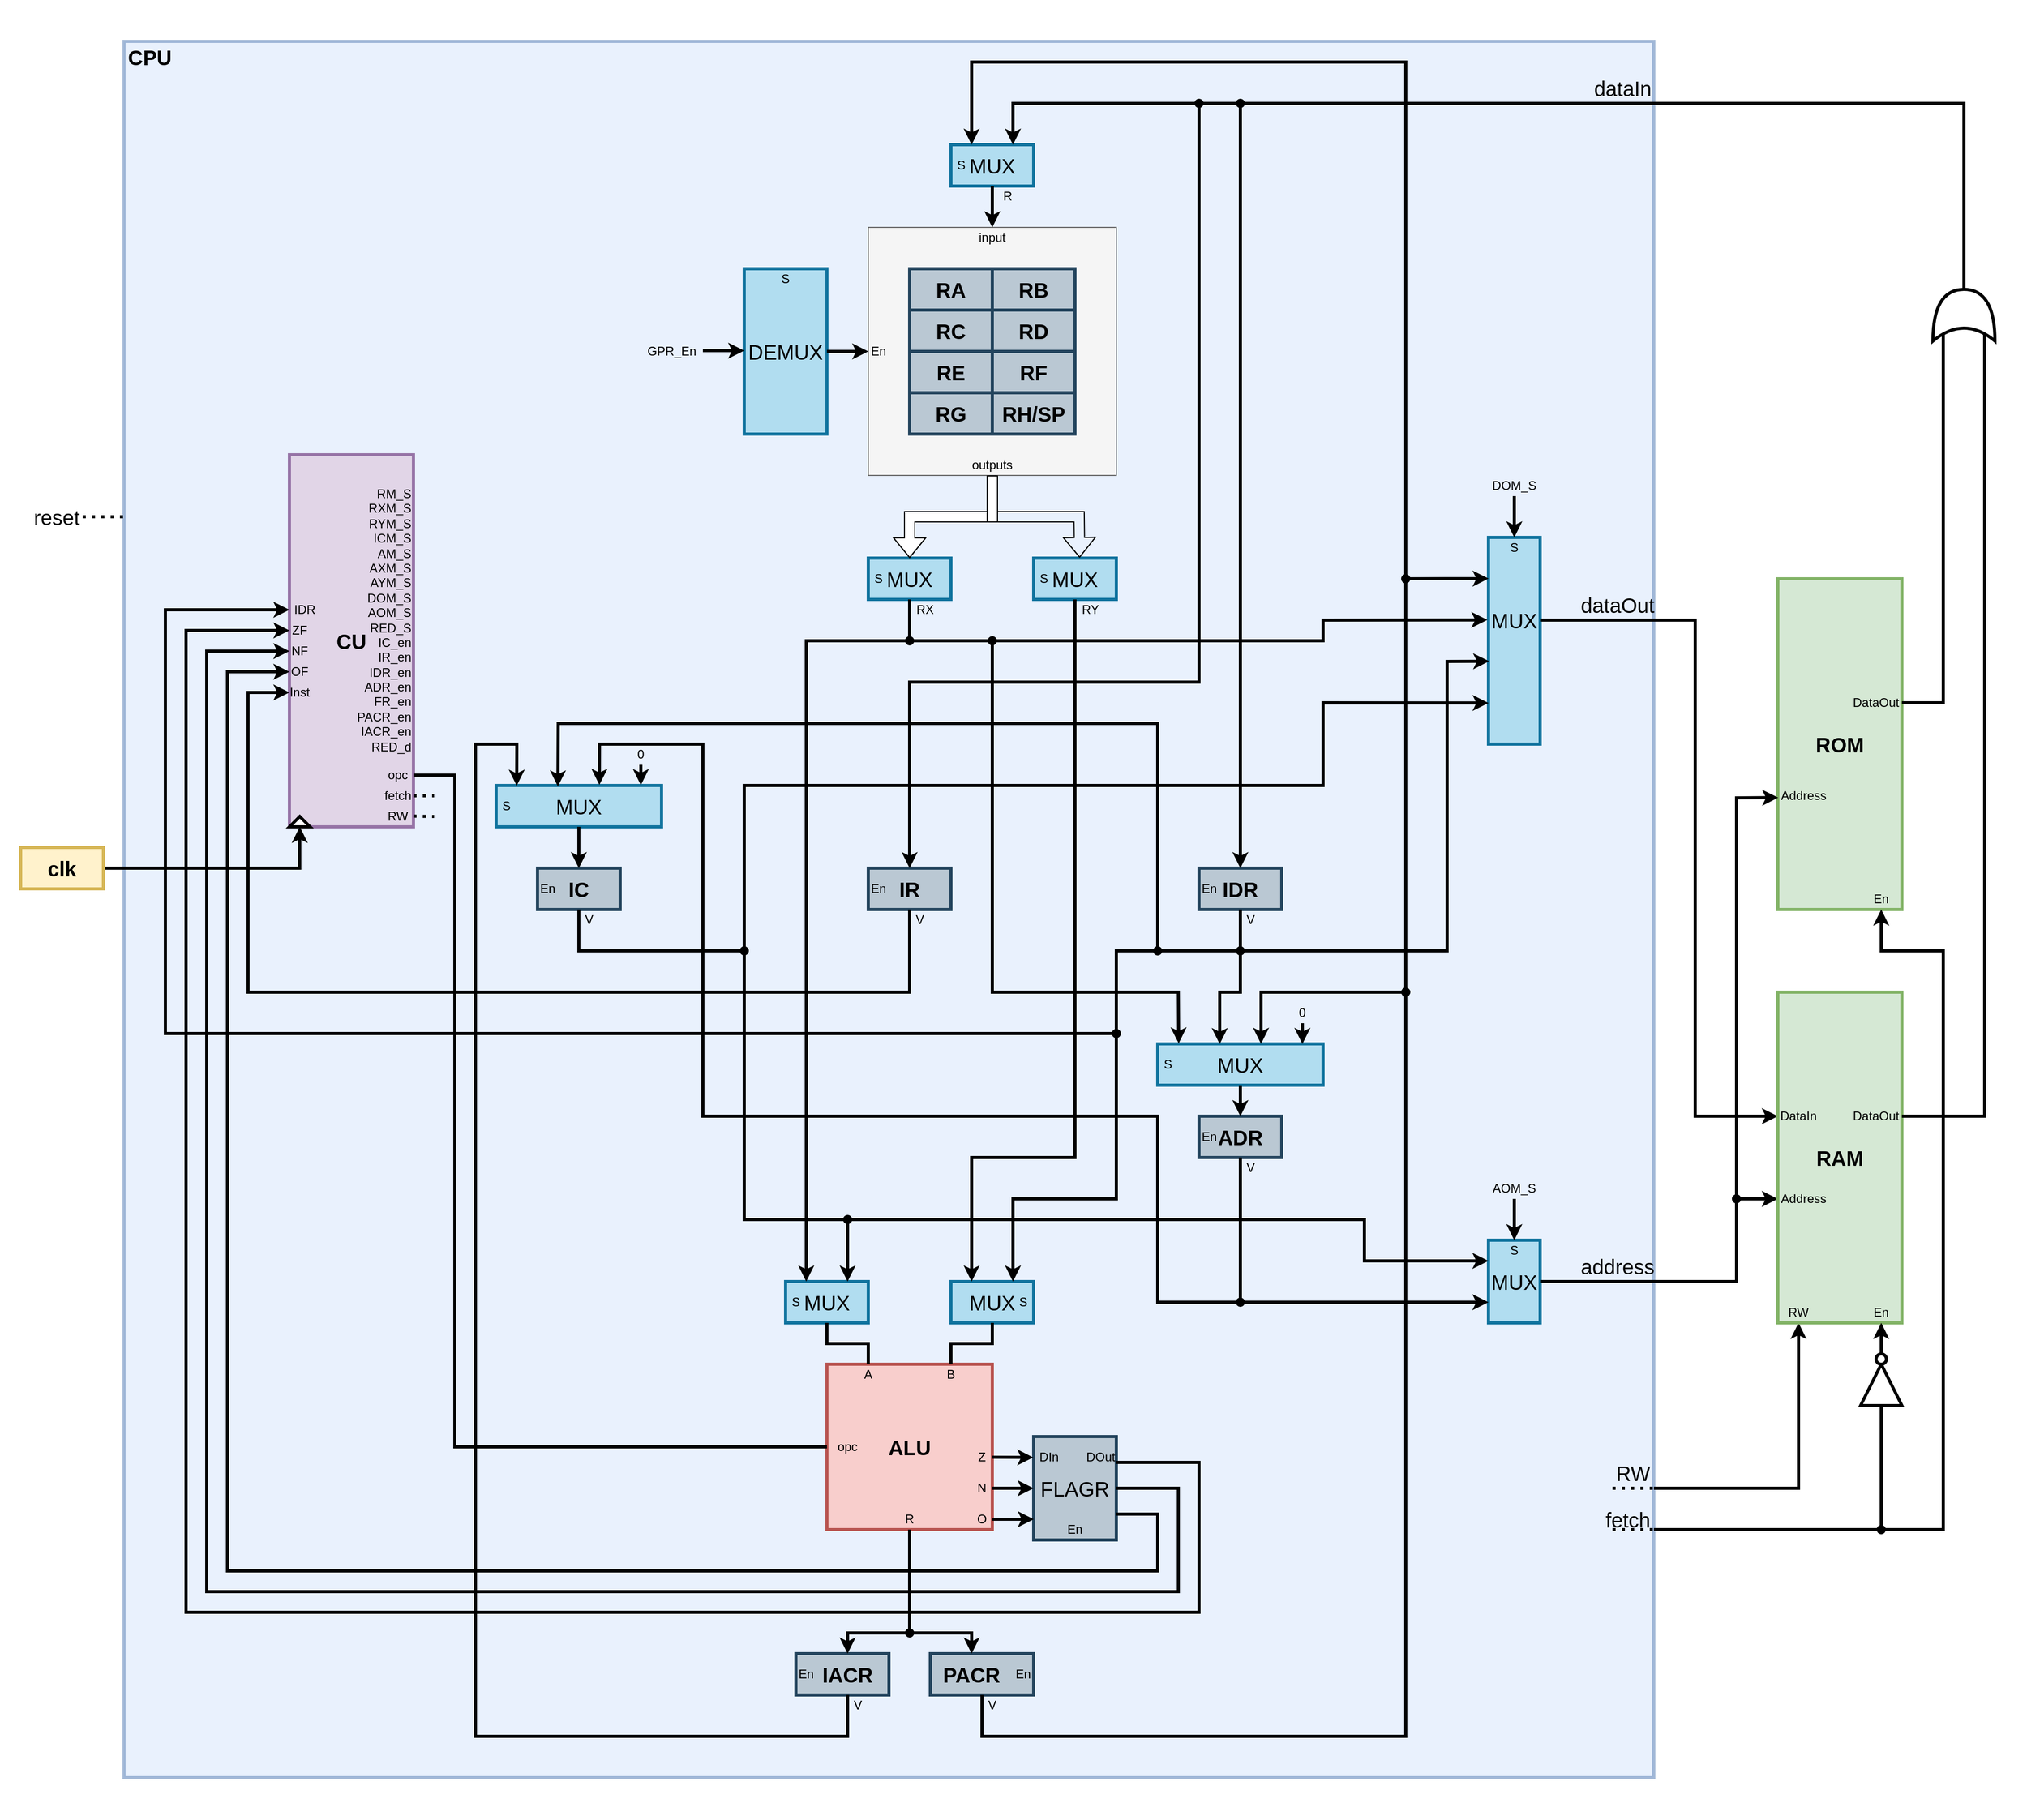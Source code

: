 <mxfile version="15.6.3" type="device"><diagram id="ryRz4POk_qp3t2i8IfM6" name="Page-1"><mxGraphModel dx="3555" dy="-352" grid="1" gridSize="10" guides="1" tooltips="1" connect="1" arrows="1" fold="1" page="1" pageScale="2" pageWidth="850" pageHeight="1100" math="0" shadow="0"><root><mxCell id="0"/><mxCell id="1" parent="0"/><mxCell id="fBEWL9ri3IQQsQJzQIdk-189" value="" style="rounded=0;whiteSpace=wrap;html=1;fillColor=#dae8fc;strokeColor=#6c8ebf;opacity=60;strokeWidth=3;" parent="1" vertex="1"><mxGeometry x="120" y="2520" width="1480" height="1680" as="geometry"/></mxCell><mxCell id="ibGtZSRie_FV_CzLqUcY-40" value="" style="rounded=0;whiteSpace=wrap;html=1;fillColor=#bac8d3;strokeColor=#23445d;strokeWidth=3;" parent="1" vertex="1"><mxGeometry x="520" y="3320" width="80" height="40" as="geometry"/></mxCell><mxCell id="ibGtZSRie_FV_CzLqUcY-41" value="&lt;b&gt;&lt;font style=&quot;font-size: 20px&quot;&gt;IC&lt;/font&gt;&lt;/b&gt;" style="text;html=1;strokeColor=none;fillColor=none;align=center;verticalAlign=middle;whiteSpace=wrap;rounded=0;strokeWidth=3;" parent="1" vertex="1"><mxGeometry x="540" y="3330" width="40" height="20" as="geometry"/></mxCell><mxCell id="ibGtZSRie_FV_CzLqUcY-44" value="" style="rounded=0;whiteSpace=wrap;html=1;fillColor=#bac8d3;strokeColor=#23445d;strokeWidth=3;" parent="1" vertex="1"><mxGeometry x="840" y="3320" width="80" height="40" as="geometry"/></mxCell><mxCell id="ibGtZSRie_FV_CzLqUcY-45" value="&lt;b&gt;&lt;font style=&quot;font-size: 20px&quot;&gt;IR&lt;/font&gt;&lt;/b&gt;" style="text;html=1;strokeColor=none;fillColor=none;align=center;verticalAlign=middle;whiteSpace=wrap;rounded=0;strokeWidth=3;" parent="1" vertex="1"><mxGeometry x="860" y="3330" width="40" height="20" as="geometry"/></mxCell><mxCell id="ibGtZSRie_FV_CzLqUcY-48" value="" style="rounded=0;whiteSpace=wrap;html=1;fillColor=#bac8d3;strokeColor=#23445d;strokeWidth=3;" parent="1" vertex="1"><mxGeometry x="1160" y="3320" width="80" height="40" as="geometry"/></mxCell><mxCell id="ibGtZSRie_FV_CzLqUcY-49" value="&lt;b&gt;&lt;font style=&quot;font-size: 20px&quot;&gt;IDR&lt;/font&gt;&lt;/b&gt;" style="text;html=1;strokeColor=none;fillColor=none;align=center;verticalAlign=middle;whiteSpace=wrap;rounded=0;strokeWidth=3;" parent="1" vertex="1"><mxGeometry x="1180" y="3330" width="40" height="20" as="geometry"/></mxCell><mxCell id="ibGtZSRie_FV_CzLqUcY-60" value="V" style="text;html=1;strokeColor=none;fillColor=none;align=center;verticalAlign=middle;whiteSpace=wrap;rounded=0;strokeWidth=3;" parent="1" vertex="1"><mxGeometry x="1190" y="3360" width="40" height="20" as="geometry"/></mxCell><mxCell id="ibGtZSRie_FV_CzLqUcY-61" value="V" style="text;html=1;strokeColor=none;fillColor=none;align=center;verticalAlign=middle;whiteSpace=wrap;rounded=0;strokeWidth=3;" parent="1" vertex="1"><mxGeometry x="870" y="3360" width="40" height="20" as="geometry"/></mxCell><mxCell id="ibGtZSRie_FV_CzLqUcY-62" value="V" style="text;html=1;strokeColor=none;fillColor=none;align=center;verticalAlign=middle;whiteSpace=wrap;rounded=0;strokeWidth=3;" parent="1" vertex="1"><mxGeometry x="550" y="3360" width="40" height="20" as="geometry"/></mxCell><mxCell id="ibGtZSRie_FV_CzLqUcY-63" value="" style="rounded=0;whiteSpace=wrap;html=1;fillColor=#bac8d3;strokeColor=#23445d;strokeWidth=3;" parent="1" vertex="1"><mxGeometry x="1160" y="3560" width="80" height="40" as="geometry"/></mxCell><mxCell id="ibGtZSRie_FV_CzLqUcY-64" value="&lt;b&gt;&lt;font style=&quot;font-size: 20px&quot;&gt;ADR&lt;/font&gt;&lt;/b&gt;" style="text;html=1;strokeColor=none;fillColor=none;align=center;verticalAlign=middle;whiteSpace=wrap;rounded=0;strokeWidth=3;" parent="1" vertex="1"><mxGeometry x="1180" y="3570" width="40" height="20" as="geometry"/></mxCell><mxCell id="ibGtZSRie_FV_CzLqUcY-69" value="V" style="text;html=1;strokeColor=none;fillColor=none;align=center;verticalAlign=middle;whiteSpace=wrap;rounded=0;strokeWidth=3;" parent="1" vertex="1"><mxGeometry x="1190" y="3600" width="40" height="20" as="geometry"/></mxCell><mxCell id="ibGtZSRie_FV_CzLqUcY-70" value="" style="rounded=0;whiteSpace=wrap;html=1;fillColor=#f8cecc;strokeColor=#b85450;strokeWidth=3;" parent="1" vertex="1"><mxGeometry x="800" y="3800" width="160" height="160" as="geometry"/></mxCell><mxCell id="ibGtZSRie_FV_CzLqUcY-71" value="&lt;b&gt;&lt;font style=&quot;font-size: 20px&quot;&gt;ALU&lt;/font&gt;&lt;/b&gt;" style="text;html=1;strokeColor=none;fillColor=none;align=center;verticalAlign=middle;whiteSpace=wrap;rounded=0;strokeWidth=3;" parent="1" vertex="1"><mxGeometry x="860" y="3870" width="40" height="20" as="geometry"/></mxCell><mxCell id="ibGtZSRie_FV_CzLqUcY-72" value="A" style="text;html=1;strokeColor=none;fillColor=none;align=center;verticalAlign=middle;whiteSpace=wrap;rounded=0;strokeWidth=3;" parent="1" vertex="1"><mxGeometry x="820" y="3800" width="40" height="20" as="geometry"/></mxCell><mxCell id="ibGtZSRie_FV_CzLqUcY-73" value="B" style="text;html=1;strokeColor=none;fillColor=none;align=center;verticalAlign=middle;whiteSpace=wrap;rounded=0;strokeWidth=3;" parent="1" vertex="1"><mxGeometry x="900" y="3800" width="40" height="20" as="geometry"/></mxCell><mxCell id="ibGtZSRie_FV_CzLqUcY-74" value="opc" style="text;html=1;strokeColor=none;fillColor=none;align=center;verticalAlign=middle;whiteSpace=wrap;rounded=0;strokeWidth=3;" parent="1" vertex="1"><mxGeometry x="800" y="3870" width="40" height="20" as="geometry"/></mxCell><mxCell id="ibGtZSRie_FV_CzLqUcY-75" value="R" style="text;html=1;strokeColor=none;fillColor=none;align=center;verticalAlign=middle;whiteSpace=wrap;rounded=0;strokeWidth=3;" parent="1" vertex="1"><mxGeometry x="860" y="3940" width="40" height="20" as="geometry"/></mxCell><mxCell id="ibGtZSRie_FV_CzLqUcY-76" value="Z" style="text;html=1;strokeColor=none;fillColor=none;align=center;verticalAlign=middle;whiteSpace=wrap;rounded=0;strokeWidth=3;" parent="1" vertex="1"><mxGeometry x="940" y="3880" width="20" height="20" as="geometry"/></mxCell><mxCell id="ibGtZSRie_FV_CzLqUcY-77" value="N" style="text;html=1;strokeColor=none;fillColor=none;align=center;verticalAlign=middle;whiteSpace=wrap;rounded=0;strokeWidth=3;" parent="1" vertex="1"><mxGeometry x="940" y="3910" width="20" height="20" as="geometry"/></mxCell><mxCell id="ibGtZSRie_FV_CzLqUcY-78" value="O" style="text;html=1;strokeColor=none;fillColor=none;align=center;verticalAlign=middle;whiteSpace=wrap;rounded=0;strokeWidth=3;" parent="1" vertex="1"><mxGeometry x="940" y="3940" width="20" height="20" as="geometry"/></mxCell><mxCell id="ibGtZSRie_FV_CzLqUcY-79" value="" style="rounded=0;whiteSpace=wrap;html=1;fillColor=#bac8d3;strokeColor=#23445d;strokeWidth=3;" parent="1" vertex="1"><mxGeometry x="1000" y="3870" width="80" height="100" as="geometry"/></mxCell><mxCell id="ibGtZSRie_FV_CzLqUcY-80" value="" style="endArrow=classic;html=1;entryX=0.002;entryY=0.8;entryDx=0;entryDy=0;entryPerimeter=0;strokeWidth=3;endFill=1;" parent="1" source="ibGtZSRie_FV_CzLqUcY-78" target="ibGtZSRie_FV_CzLqUcY-79" edge="1"><mxGeometry width="50" height="50" relative="1" as="geometry"><mxPoint x="970" y="3930" as="sourcePoint"/><mxPoint x="1020" y="3880" as="targetPoint"/></mxGeometry></mxCell><mxCell id="ibGtZSRie_FV_CzLqUcY-81" value="" style="endArrow=classic;html=1;exitX=1;exitY=0.5;exitDx=0;exitDy=0;entryX=0;entryY=0.5;entryDx=0;entryDy=0;strokeWidth=3;endFill=1;" parent="1" source="ibGtZSRie_FV_CzLqUcY-77" target="ibGtZSRie_FV_CzLqUcY-79" edge="1"><mxGeometry width="50" height="50" relative="1" as="geometry"><mxPoint x="1030" y="3930" as="sourcePoint"/><mxPoint x="1080" y="3880" as="targetPoint"/></mxGeometry></mxCell><mxCell id="ibGtZSRie_FV_CzLqUcY-82" value="" style="endArrow=classic;html=1;exitX=1;exitY=0.5;exitDx=0;exitDy=0;entryX=-0.004;entryY=0.202;entryDx=0;entryDy=0;entryPerimeter=0;strokeWidth=3;endFill=1;" parent="1" source="ibGtZSRie_FV_CzLqUcY-76" target="ibGtZSRie_FV_CzLqUcY-79" edge="1"><mxGeometry width="50" height="50" relative="1" as="geometry"><mxPoint x="1030" y="3930" as="sourcePoint"/><mxPoint x="1080" y="3880" as="targetPoint"/></mxGeometry></mxCell><mxCell id="ibGtZSRie_FV_CzLqUcY-83" value="FLAGR" style="text;html=1;strokeColor=none;fillColor=none;align=center;verticalAlign=middle;whiteSpace=wrap;rounded=0;strokeWidth=3;fontSize=20;" parent="1" vertex="1"><mxGeometry x="1020" y="3910" width="40" height="20" as="geometry"/></mxCell><mxCell id="ibGtZSRie_FV_CzLqUcY-87" value="DIn" style="text;html=1;strokeColor=none;fillColor=none;align=center;verticalAlign=middle;whiteSpace=wrap;rounded=0;strokeWidth=3;" parent="1" vertex="1"><mxGeometry x="1000" y="3880" width="30" height="20" as="geometry"/></mxCell><mxCell id="ibGtZSRie_FV_CzLqUcY-88" value="DOut" style="text;html=1;strokeColor=none;fillColor=none;align=center;verticalAlign=middle;whiteSpace=wrap;rounded=0;strokeWidth=3;" parent="1" vertex="1"><mxGeometry x="1050" y="3880" width="30" height="20" as="geometry"/></mxCell><mxCell id="ibGtZSRie_FV_CzLqUcY-89" value="" style="rounded=0;whiteSpace=wrap;html=1;fillColor=#b1ddf0;strokeColor=#10739e;strokeWidth=3;" parent="1" vertex="1"><mxGeometry x="760" y="3720" width="80" height="40" as="geometry"/></mxCell><mxCell id="ibGtZSRie_FV_CzLqUcY-90" value="&lt;font style=&quot;font-size: 20px&quot;&gt;MUX&lt;/font&gt;" style="text;html=1;strokeColor=none;fillColor=none;align=center;verticalAlign=middle;whiteSpace=wrap;rounded=0;strokeWidth=3;" parent="1" vertex="1"><mxGeometry x="780" y="3730" width="40" height="20" as="geometry"/></mxCell><mxCell id="ibGtZSRie_FV_CzLqUcY-91" value="S" style="text;html=1;strokeColor=none;fillColor=none;align=center;verticalAlign=middle;whiteSpace=wrap;rounded=0;strokeWidth=3;" parent="1" vertex="1"><mxGeometry x="750" y="3730" width="40" height="20" as="geometry"/></mxCell><mxCell id="ibGtZSRie_FV_CzLqUcY-104" value="" style="rounded=0;whiteSpace=wrap;html=1;fillColor=#b1ddf0;strokeColor=#10739e;strokeWidth=3;" parent="1" vertex="1"><mxGeometry x="1440" y="3000" width="50" height="200" as="geometry"/></mxCell><mxCell id="ibGtZSRie_FV_CzLqUcY-105" value="" style="rounded=0;whiteSpace=wrap;html=1;fillColor=#b1ddf0;strokeColor=#10739e;strokeWidth=3;" parent="1" vertex="1"><mxGeometry x="1440" y="3680" width="50" height="80" as="geometry"/></mxCell><mxCell id="ibGtZSRie_FV_CzLqUcY-106" value="&lt;font style=&quot;font-size: 20px&quot;&gt;MUX&lt;/font&gt;" style="text;html=1;strokeColor=none;fillColor=none;align=center;verticalAlign=middle;whiteSpace=wrap;rounded=0;strokeWidth=3;" parent="1" vertex="1"><mxGeometry x="1445" y="3070" width="40" height="20" as="geometry"/></mxCell><mxCell id="ibGtZSRie_FV_CzLqUcY-107" value="&lt;font style=&quot;font-size: 20px&quot;&gt;MUX&lt;/font&gt;" style="text;html=1;strokeColor=none;fillColor=none;align=center;verticalAlign=middle;whiteSpace=wrap;rounded=0;strokeWidth=3;" parent="1" vertex="1"><mxGeometry x="1445" y="3710" width="40" height="20" as="geometry"/></mxCell><mxCell id="ibGtZSRie_FV_CzLqUcY-108" value="S" style="text;html=1;strokeColor=none;fillColor=none;align=center;verticalAlign=middle;whiteSpace=wrap;rounded=0;strokeWidth=3;" parent="1" vertex="1"><mxGeometry x="1445" y="3000" width="40" height="20" as="geometry"/></mxCell><mxCell id="ibGtZSRie_FV_CzLqUcY-109" value="S" style="text;html=1;strokeColor=none;fillColor=none;align=center;verticalAlign=middle;whiteSpace=wrap;rounded=0;strokeWidth=3;" parent="1" vertex="1"><mxGeometry x="1445" y="3680" width="40" height="20" as="geometry"/></mxCell><mxCell id="ibGtZSRie_FV_CzLqUcY-118" value="" style="rounded=0;whiteSpace=wrap;html=1;fillColor=#b1ddf0;strokeColor=#10739e;strokeWidth=3;" parent="1" vertex="1"><mxGeometry x="1120" y="3490" width="160" height="40" as="geometry"/></mxCell><mxCell id="ibGtZSRie_FV_CzLqUcY-119" value="&lt;font style=&quot;font-size: 20px&quot;&gt;MUX&lt;/font&gt;" style="text;html=1;strokeColor=none;fillColor=none;align=center;verticalAlign=middle;whiteSpace=wrap;rounded=0;strokeWidth=3;" parent="1" vertex="1"><mxGeometry x="1180" y="3500" width="40" height="20" as="geometry"/></mxCell><mxCell id="ibGtZSRie_FV_CzLqUcY-120" value="S" style="text;html=1;strokeColor=none;fillColor=none;align=center;verticalAlign=middle;whiteSpace=wrap;rounded=0;strokeWidth=3;" parent="1" vertex="1"><mxGeometry x="1110" y="3500" width="40" height="20" as="geometry"/></mxCell><mxCell id="ibGtZSRie_FV_CzLqUcY-121" value="" style="endArrow=classic;html=1;strokeColor=#000000;exitX=0.5;exitY=1;exitDx=0;exitDy=0;strokeWidth=3;endFill=1;" parent="1" source="ibGtZSRie_FV_CzLqUcY-118" edge="1"><mxGeometry width="50" height="50" relative="1" as="geometry"><mxPoint x="1790" y="3920" as="sourcePoint"/><mxPoint x="1200" y="3560" as="targetPoint"/></mxGeometry></mxCell><mxCell id="ibGtZSRie_FV_CzLqUcY-123" value="" style="rounded=0;whiteSpace=wrap;html=1;fillColor=#b1ddf0;strokeColor=#10739e;strokeWidth=3;" parent="1" vertex="1"><mxGeometry x="480" y="3240" width="160" height="40" as="geometry"/></mxCell><mxCell id="ibGtZSRie_FV_CzLqUcY-124" value="&lt;font style=&quot;font-size: 20px&quot;&gt;MUX&lt;/font&gt;" style="text;html=1;strokeColor=none;fillColor=none;align=center;verticalAlign=middle;whiteSpace=wrap;rounded=0;strokeWidth=3;" parent="1" vertex="1"><mxGeometry x="540" y="3250" width="40" height="20" as="geometry"/></mxCell><mxCell id="ibGtZSRie_FV_CzLqUcY-125" value="S" style="text;html=1;strokeColor=none;fillColor=none;align=center;verticalAlign=middle;whiteSpace=wrap;rounded=0;strokeWidth=3;" parent="1" vertex="1"><mxGeometry x="470" y="3250" width="40" height="20" as="geometry"/></mxCell><mxCell id="ibGtZSRie_FV_CzLqUcY-126" value="" style="endArrow=classic;html=1;strokeColor=#000000;exitX=0.5;exitY=1;exitDx=0;exitDy=0;entryX=0.25;entryY=1;entryDx=0;entryDy=0;strokeWidth=3;endFill=1;" parent="1" source="ibGtZSRie_FV_CzLqUcY-123" edge="1"><mxGeometry width="50" height="50" relative="1" as="geometry"><mxPoint x="1150" y="3640" as="sourcePoint"/><mxPoint x="560" y="3320.0" as="targetPoint"/></mxGeometry></mxCell><mxCell id="ibGtZSRie_FV_CzLqUcY-127" value="" style="rounded=0;whiteSpace=wrap;html=1;fillColor=#b1ddf0;strokeColor=#10739e;strokeWidth=3;" parent="1" vertex="1"><mxGeometry x="920" y="3720" width="80" height="40" as="geometry"/></mxCell><mxCell id="ibGtZSRie_FV_CzLqUcY-128" value="&lt;font style=&quot;font-size: 20px&quot;&gt;MUX&lt;/font&gt;" style="text;html=1;strokeColor=none;fillColor=none;align=center;verticalAlign=middle;whiteSpace=wrap;rounded=0;strokeWidth=3;" parent="1" vertex="1"><mxGeometry x="940" y="3730" width="40" height="20" as="geometry"/></mxCell><mxCell id="ibGtZSRie_FV_CzLqUcY-129" value="S" style="text;html=1;strokeColor=none;fillColor=none;align=center;verticalAlign=middle;whiteSpace=wrap;rounded=0;strokeWidth=3;" parent="1" vertex="1"><mxGeometry x="970" y="3730" width="40" height="20" as="geometry"/></mxCell><mxCell id="ibGtZSRie_FV_CzLqUcY-130" value="" style="endArrow=none;html=1;strokeColor=#000000;exitX=0.5;exitY=1;exitDx=0;exitDy=0;entryX=0.5;entryY=0;entryDx=0;entryDy=0;rounded=0;strokeWidth=3;" parent="1" source="ibGtZSRie_FV_CzLqUcY-89" target="ibGtZSRie_FV_CzLqUcY-72" edge="1"><mxGeometry width="50" height="50" relative="1" as="geometry"><mxPoint x="1150" y="3620" as="sourcePoint"/><mxPoint x="1200" y="3570" as="targetPoint"/><Array as="points"><mxPoint x="800" y="3780"/><mxPoint x="840" y="3780"/></Array></mxGeometry></mxCell><mxCell id="ibGtZSRie_FV_CzLqUcY-131" value="" style="endArrow=none;html=1;strokeColor=#000000;exitX=0.5;exitY=1;exitDx=0;exitDy=0;entryX=0.5;entryY=0;entryDx=0;entryDy=0;rounded=0;strokeWidth=3;" parent="1" source="ibGtZSRie_FV_CzLqUcY-127" target="ibGtZSRie_FV_CzLqUcY-73" edge="1"><mxGeometry width="50" height="50" relative="1" as="geometry"><mxPoint x="1150" y="3620" as="sourcePoint"/><mxPoint x="1200" y="3570" as="targetPoint"/><Array as="points"><mxPoint x="960" y="3780"/><mxPoint x="920" y="3780"/></Array></mxGeometry></mxCell><mxCell id="ibGtZSRie_FV_CzLqUcY-132" value="" style="endArrow=classic;html=1;strokeColor=#000000;entryX=0;entryY=0.5;entryDx=0;entryDy=0;rounded=0;strokeWidth=3;endFill=1;" parent="1" target="ibGtZSRie_FV_CzLqUcY-246" edge="1"><mxGeometry width="50" height="50" relative="1" as="geometry"><mxPoint x="1490" y="3720" as="sourcePoint"/><mxPoint x="1640" y="3720" as="targetPoint"/><Array as="points"><mxPoint x="1680" y="3720"/><mxPoint x="1680" y="3640"/></Array></mxGeometry></mxCell><mxCell id="ibGtZSRie_FV_CzLqUcY-133" value="" style="endArrow=classic;html=1;strokeColor=#000000;entryX=0;entryY=0.5;entryDx=0;entryDy=0;rounded=0;strokeWidth=3;endFill=1;" parent="1" target="ibGtZSRie_FV_CzLqUcY-245" edge="1"><mxGeometry width="50" height="50" relative="1" as="geometry"><mxPoint x="1490" y="3080" as="sourcePoint"/><mxPoint x="1720" y="3160" as="targetPoint"/><Array as="points"><mxPoint x="1640" y="3080"/><mxPoint x="1640" y="3160"/><mxPoint x="1640" y="3560"/></Array></mxGeometry></mxCell><mxCell id="ibGtZSRie_FV_CzLqUcY-134" value="dataOut" style="text;html=1;strokeColor=none;fillColor=none;align=center;verticalAlign=middle;whiteSpace=wrap;rounded=0;strokeWidth=3;fontSize=20;" parent="1" vertex="1"><mxGeometry x="1540" y="3050" width="50" height="30" as="geometry"/></mxCell><mxCell id="ibGtZSRie_FV_CzLqUcY-135" value="address" style="text;html=1;strokeColor=none;fillColor=none;align=center;verticalAlign=middle;whiteSpace=wrap;rounded=0;strokeWidth=3;fontSize=20;" parent="1" vertex="1"><mxGeometry x="1540" y="3690" width="50" height="30" as="geometry"/></mxCell><mxCell id="ibGtZSRie_FV_CzLqUcY-136" value="" style="rounded=0;whiteSpace=wrap;html=1;fillColor=#e1d5e7;strokeColor=#9673a6;strokeWidth=3;" parent="1" vertex="1"><mxGeometry x="280" y="2920" width="120" height="360" as="geometry"/></mxCell><mxCell id="ibGtZSRie_FV_CzLqUcY-140" value="opc" style="text;html=1;strokeColor=none;fillColor=none;align=center;verticalAlign=middle;whiteSpace=wrap;rounded=0;strokeWidth=3;" parent="1" vertex="1"><mxGeometry x="370" y="3220" width="30" height="20" as="geometry"/></mxCell><mxCell id="ibGtZSRie_FV_CzLqUcY-141" value="RW" style="text;html=1;strokeColor=none;fillColor=none;align=center;verticalAlign=middle;whiteSpace=wrap;rounded=0;strokeWidth=3;" parent="1" vertex="1"><mxGeometry x="370" y="3260" width="30" height="20" as="geometry"/></mxCell><mxCell id="ibGtZSRie_FV_CzLqUcY-142" value="fetch" style="text;html=1;strokeColor=none;fillColor=none;align=center;verticalAlign=middle;whiteSpace=wrap;rounded=0;strokeWidth=3;" parent="1" vertex="1"><mxGeometry x="370" y="3240" width="30" height="20" as="geometry"/></mxCell><mxCell id="ibGtZSRie_FV_CzLqUcY-143" value="&lt;div&gt;RM_S&lt;br&gt;RXM_S&lt;br&gt;RYM_S&lt;br&gt;ICM_S&lt;br&gt;AM_S&lt;br&gt;AXM_S&lt;br&gt;AYM_S&lt;br&gt;DOM_S&lt;br&gt;AOM_S&lt;br&gt;RED_S&lt;br&gt;IC_en&lt;br&gt;IR_en&lt;br&gt;IDR_en&lt;br&gt;ADR_en&lt;br&gt;FR_en&lt;br&gt;PACR_en&lt;br&gt;IACR_en&lt;br&gt;RED_d&lt;/div&gt;" style="text;html=1;strokeColor=none;fillColor=none;align=right;verticalAlign=middle;whiteSpace=wrap;rounded=0;strokeWidth=3;" parent="1" vertex="1"><mxGeometry x="320" y="2945" width="80" height="270" as="geometry"/></mxCell><mxCell id="ibGtZSRie_FV_CzLqUcY-144" value="&lt;b&gt;&lt;font style=&quot;font-size: 20px&quot;&gt;CU&lt;/font&gt;&lt;/b&gt;" style="text;html=1;strokeColor=none;fillColor=none;align=center;verticalAlign=middle;whiteSpace=wrap;rounded=0;strokeWidth=3;" parent="1" vertex="1"><mxGeometry x="320" y="3090" width="40" height="20" as="geometry"/></mxCell><mxCell id="ibGtZSRie_FV_CzLqUcY-145" value="Inst" style="text;html=1;strokeColor=none;fillColor=none;align=center;verticalAlign=middle;whiteSpace=wrap;rounded=0;strokeWidth=3;" parent="1" vertex="1"><mxGeometry x="280" y="3140" width="20" height="20" as="geometry"/></mxCell><mxCell id="ibGtZSRie_FV_CzLqUcY-146" value="OF" style="text;html=1;strokeColor=none;fillColor=none;align=center;verticalAlign=middle;whiteSpace=wrap;rounded=0;strokeWidth=3;" parent="1" vertex="1"><mxGeometry x="280" y="3120" width="20" height="20" as="geometry"/></mxCell><mxCell id="ibGtZSRie_FV_CzLqUcY-147" value="NF" style="text;html=1;strokeColor=none;fillColor=none;align=center;verticalAlign=middle;whiteSpace=wrap;rounded=0;strokeWidth=3;" parent="1" vertex="1"><mxGeometry x="280" y="3100" width="20" height="20" as="geometry"/></mxCell><mxCell id="ibGtZSRie_FV_CzLqUcY-148" value="ZF" style="text;html=1;strokeColor=none;fillColor=none;align=center;verticalAlign=middle;whiteSpace=wrap;rounded=0;strokeWidth=3;" parent="1" vertex="1"><mxGeometry x="280" y="3080" width="20" height="20" as="geometry"/></mxCell><mxCell id="ibGtZSRie_FV_CzLqUcY-149" value="IDR" style="text;html=1;strokeColor=none;fillColor=none;align=center;verticalAlign=middle;whiteSpace=wrap;rounded=0;strokeWidth=3;" parent="1" vertex="1"><mxGeometry x="280" y="3060" width="30" height="20" as="geometry"/></mxCell><mxCell id="ibGtZSRie_FV_CzLqUcY-150" value="" style="triangle;whiteSpace=wrap;html=1;direction=north;strokeWidth=3;" parent="1" vertex="1"><mxGeometry x="280" y="3270" width="20" height="10" as="geometry"/></mxCell><mxCell id="ibGtZSRie_FV_CzLqUcY-151" value="" style="endArrow=none;html=1;entryX=1;entryY=0.25;entryDx=0;entryDy=0;exitX=0;exitY=0.5;exitDx=0;exitDy=0;rounded=0;startArrow=classic;startFill=1;strokeWidth=3;" parent="1" source="ibGtZSRie_FV_CzLqUcY-148" target="ibGtZSRie_FV_CzLqUcY-79" edge="1"><mxGeometry width="50" height="50" relative="1" as="geometry"><mxPoint x="1200" y="3975" as="sourcePoint"/><mxPoint x="900" y="3770" as="targetPoint"/><Array as="points"><mxPoint x="180" y="3090"/><mxPoint x="180" y="4040"/><mxPoint x="1160" y="4040"/><mxPoint x="1160" y="3895"/></Array></mxGeometry></mxCell><mxCell id="ibGtZSRie_FV_CzLqUcY-152" value="" style="endArrow=none;html=1;entryX=1;entryY=0.5;entryDx=0;entryDy=0;exitX=0;exitY=0.5;exitDx=0;exitDy=0;rounded=0;startArrow=classic;startFill=1;strokeWidth=3;" parent="1" source="ibGtZSRie_FV_CzLqUcY-147" target="ibGtZSRie_FV_CzLqUcY-79" edge="1"><mxGeometry width="50" height="50" relative="1" as="geometry"><mxPoint x="170" y="3100" as="sourcePoint"/><mxPoint x="1090" y="3985" as="targetPoint"/><Array as="points"><mxPoint x="200" y="3110"/><mxPoint x="200" y="4020"/><mxPoint x="1140" y="4020"/><mxPoint x="1140" y="3920"/></Array></mxGeometry></mxCell><mxCell id="ibGtZSRie_FV_CzLqUcY-153" value="" style="endArrow=none;html=1;entryX=1;entryY=0.75;entryDx=0;entryDy=0;exitX=0;exitY=0.5;exitDx=0;exitDy=0;rounded=0;startArrow=classic;startFill=1;strokeWidth=3;" parent="1" source="ibGtZSRie_FV_CzLqUcY-146" target="ibGtZSRie_FV_CzLqUcY-79" edge="1"><mxGeometry width="50" height="50" relative="1" as="geometry"><mxPoint x="180" y="3110" as="sourcePoint"/><mxPoint x="1100" y="3995" as="targetPoint"/><Array as="points"><mxPoint x="220" y="3130"/><mxPoint x="220" y="4000"/><mxPoint x="1120" y="4000"/><mxPoint x="1120" y="3945"/></Array></mxGeometry></mxCell><mxCell id="ibGtZSRie_FV_CzLqUcY-154" value="" style="endArrow=classic;html=1;entryX=0;entryY=0.5;entryDx=0;entryDy=0;rounded=0;exitX=0.25;exitY=0;exitDx=0;exitDy=0;strokeWidth=3;" parent="1" source="ibGtZSRie_FV_CzLqUcY-61" target="ibGtZSRie_FV_CzLqUcY-145" edge="1"><mxGeometry width="50" height="50" relative="1" as="geometry"><mxPoint x="140" y="3360" as="sourcePoint"/><mxPoint x="650" y="3140" as="targetPoint"/><Array as="points"><mxPoint x="880" y="3440"/><mxPoint x="240" y="3440"/><mxPoint x="240" y="3150"/></Array></mxGeometry></mxCell><mxCell id="ibGtZSRie_FV_CzLqUcY-155" value="" style="endArrow=classic;html=1;strokeColor=#000000;entryX=0;entryY=0.5;entryDx=0;entryDy=0;rounded=0;strokeWidth=3;exitX=1;exitY=0.5;exitDx=0;exitDy=0;" parent="1" target="ibGtZSRie_FV_CzLqUcY-150" edge="1" source="ibGtZSRie_FV_CzLqUcY-157"><mxGeometry width="50" height="50" relative="1" as="geometry"><mxPoint x="120" y="3320" as="sourcePoint"/><mxPoint x="210" y="3450" as="targetPoint"/><Array as="points"><mxPoint x="290" y="3320"/></Array></mxGeometry></mxCell><mxCell id="ibGtZSRie_FV_CzLqUcY-157" value="" style="rounded=0;whiteSpace=wrap;html=1;fillColor=#fff2cc;strokeColor=#d6b656;strokeWidth=3;" parent="1" vertex="1"><mxGeometry x="20" y="3300" width="80" height="40" as="geometry"/></mxCell><mxCell id="ibGtZSRie_FV_CzLqUcY-158" value="&lt;b&gt;&lt;font style=&quot;font-size: 20px&quot;&gt;clk&lt;/font&gt;&lt;/b&gt;" style="text;html=1;strokeColor=none;fillColor=none;align=center;verticalAlign=middle;whiteSpace=wrap;rounded=0;strokeWidth=3;" parent="1" vertex="1"><mxGeometry x="40" y="3310" width="40" height="20" as="geometry"/></mxCell><mxCell id="ibGtZSRie_FV_CzLqUcY-160" value="reset" style="text;html=1;strokeColor=none;fillColor=none;align=center;verticalAlign=middle;whiteSpace=wrap;rounded=0;strokeWidth=3;fontSize=20;" parent="1" vertex="1"><mxGeometry x="30" y="2970" width="50" height="20" as="geometry"/></mxCell><mxCell id="ibGtZSRie_FV_CzLqUcY-161" value="" style="endArrow=none;dashed=1;html=1;strokeColor=#000000;exitX=1;exitY=0.5;exitDx=0;exitDy=0;strokeWidth=3;dashPattern=1 2;" parent="1" source="ibGtZSRie_FV_CzLqUcY-160" edge="1"><mxGeometry width="50" height="50" relative="1" as="geometry"><mxPoint x="240" y="3150" as="sourcePoint"/><mxPoint x="120" y="2980" as="targetPoint"/></mxGeometry></mxCell><mxCell id="ibGtZSRie_FV_CzLqUcY-162" value="" style="rounded=0;whiteSpace=wrap;html=1;fillColor=#bac8d3;strokeColor=#23445d;strokeWidth=3;" parent="1" vertex="1"><mxGeometry x="900" y="4080" width="100" height="40" as="geometry"/></mxCell><mxCell id="ibGtZSRie_FV_CzLqUcY-163" value="&lt;b&gt;&lt;font style=&quot;font-size: 20px&quot;&gt;PACR&lt;/font&gt;&lt;/b&gt;" style="text;html=1;strokeColor=none;fillColor=none;align=center;verticalAlign=middle;whiteSpace=wrap;rounded=0;strokeWidth=3;" parent="1" vertex="1"><mxGeometry x="920" y="4090" width="40" height="20" as="geometry"/></mxCell><mxCell id="ibGtZSRie_FV_CzLqUcY-166" value="V" style="text;html=1;strokeColor=none;fillColor=none;align=center;verticalAlign=middle;whiteSpace=wrap;rounded=0;strokeWidth=3;" parent="1" vertex="1"><mxGeometry x="940" y="4120" width="40" height="20" as="geometry"/></mxCell><mxCell id="ibGtZSRie_FV_CzLqUcY-169" value="" style="rounded=0;whiteSpace=wrap;html=1;fillColor=#bac8d3;strokeColor=#23445d;strokeWidth=3;" parent="1" vertex="1"><mxGeometry x="770" y="4080" width="90" height="40" as="geometry"/></mxCell><mxCell id="ibGtZSRie_FV_CzLqUcY-170" value="&lt;b&gt;&lt;font style=&quot;font-size: 20px&quot;&gt;IACR&lt;/font&gt;&lt;/b&gt;" style="text;html=1;strokeColor=none;fillColor=none;align=center;verticalAlign=middle;whiteSpace=wrap;rounded=0;strokeWidth=3;" parent="1" vertex="1"><mxGeometry x="800" y="4090" width="40" height="20" as="geometry"/></mxCell><mxCell id="ibGtZSRie_FV_CzLqUcY-173" value="V" style="text;html=1;strokeColor=none;fillColor=none;align=center;verticalAlign=middle;whiteSpace=wrap;rounded=0;strokeWidth=3;" parent="1" vertex="1"><mxGeometry x="810" y="4120" width="40" height="20" as="geometry"/></mxCell><mxCell id="ibGtZSRie_FV_CzLqUcY-176" value="" style="endArrow=classic;html=1;entryX=0.75;entryY=1;entryDx=0;entryDy=0;rounded=0;startArrow=oval;startFill=1;strokeWidth=3;" parent="1" edge="1"><mxGeometry width="50" height="50" relative="1" as="geometry"><mxPoint x="880" y="4060" as="sourcePoint"/><mxPoint x="820" y="4080" as="targetPoint"/><Array as="points"><mxPoint x="820" y="4060"/></Array></mxGeometry></mxCell><mxCell id="ibGtZSRie_FV_CzLqUcY-177" value="" style="endArrow=none;html=1;strokeColor=#000000;entryX=0.5;entryY=1;entryDx=0;entryDy=0;exitX=0.25;exitY=1;exitDx=0;exitDy=0;rounded=0;startArrow=classic;startFill=1;strokeWidth=3;" parent="1" target="ibGtZSRie_FV_CzLqUcY-75" edge="1"><mxGeometry width="50" height="50" relative="1" as="geometry"><mxPoint x="940" y="4080" as="sourcePoint"/><mxPoint x="710" y="3920" as="targetPoint"/><Array as="points"><mxPoint x="940" y="4060"/><mxPoint x="880" y="4060"/></Array></mxGeometry></mxCell><mxCell id="ibGtZSRie_FV_CzLqUcY-181" value="" style="endArrow=none;html=1;strokeColor=#000000;exitX=1;exitY=0.5;exitDx=0;exitDy=0;entryX=0;entryY=0.5;entryDx=0;entryDy=0;rounded=0;strokeWidth=3;" parent="1" source="ibGtZSRie_FV_CzLqUcY-140" target="ibGtZSRie_FV_CzLqUcY-74" edge="1"><mxGeometry width="50" height="50" relative="1" as="geometry"><mxPoint x="590" y="3660" as="sourcePoint"/><mxPoint x="640" y="3610" as="targetPoint"/><Array as="points"><mxPoint x="440" y="3230"/><mxPoint x="440" y="3880"/></Array></mxGeometry></mxCell><mxCell id="ibGtZSRie_FV_CzLqUcY-183" value="dataIn" style="text;html=1;strokeColor=none;fillColor=none;align=center;verticalAlign=middle;whiteSpace=wrap;rounded=0;strokeWidth=3;fontSize=20;" parent="1" vertex="1"><mxGeometry x="1540" y="2550" width="60" height="30" as="geometry"/></mxCell><mxCell id="ibGtZSRie_FV_CzLqUcY-188" value="" style="endArrow=none;html=1;strokeColor=#000000;rounded=0;strokeWidth=3;exitX=0.003;exitY=0.199;exitDx=0;exitDy=0;exitPerimeter=0;entryX=0.5;entryY=1;entryDx=0;entryDy=0;startArrow=classic;startFill=1;" parent="1" source="ibGtZSRie_FV_CzLqUcY-104" edge="1" target="ibGtZSRie_FV_CzLqUcY-162"><mxGeometry width="50" height="50" relative="1" as="geometry"><mxPoint x="1420" y="3040" as="sourcePoint"/><mxPoint x="940" y="4210" as="targetPoint"/><Array as="points"><mxPoint x="1360" y="3040"/><mxPoint x="1360" y="4160"/><mxPoint x="950" y="4160"/></Array></mxGeometry></mxCell><mxCell id="ibGtZSRie_FV_CzLqUcY-189" value="" style="endArrow=none;html=1;strokeColor=#000000;entryX=0.25;entryY=0;entryDx=0;entryDy=0;rounded=0;strokeWidth=3;exitX=0.014;exitY=0.599;exitDx=0;exitDy=0;exitPerimeter=0;startArrow=classic;startFill=1;" parent="1" source="ibGtZSRie_FV_CzLqUcY-104" target="ibGtZSRie_FV_CzLqUcY-60" edge="1"><mxGeometry width="50" height="50" relative="1" as="geometry"><mxPoint x="1420" y="3120" as="sourcePoint"/><mxPoint x="940" y="3570" as="targetPoint"/><Array as="points"><mxPoint x="1400" y="3120"/><mxPoint x="1400" y="3400"/><mxPoint x="1200" y="3400"/></Array></mxGeometry></mxCell><mxCell id="ibGtZSRie_FV_CzLqUcY-190" value="" style="endArrow=none;html=1;strokeColor=#000000;entryX=0.5;entryY=1;entryDx=0;entryDy=0;rounded=0;strokeWidth=3;exitX=0.003;exitY=0.801;exitDx=0;exitDy=0;exitPerimeter=0;startArrow=classic;startFill=1;" parent="1" source="ibGtZSRie_FV_CzLqUcY-104" target="ibGtZSRie_FV_CzLqUcY-40" edge="1"><mxGeometry width="50" height="50" relative="1" as="geometry"><mxPoint x="1430" y="3160" as="sourcePoint"/><mxPoint x="940" y="3570" as="targetPoint"/><Array as="points"><mxPoint x="1280" y="3160"/><mxPoint x="1280" y="3240"/><mxPoint x="720" y="3240"/><mxPoint x="720" y="3400"/><mxPoint x="560" y="3400"/></Array></mxGeometry></mxCell><mxCell id="ibGtZSRie_FV_CzLqUcY-191" value="" style="endArrow=oval;html=1;strokeColor=#000000;rounded=0;endFill=1;strokeWidth=3;exitX=0;exitY=0.25;exitDx=0;exitDy=0;startArrow=classic;startFill=1;" parent="1" source="ibGtZSRie_FV_CzLqUcY-105" edge="1"><mxGeometry width="50" height="50" relative="1" as="geometry"><mxPoint x="1450" y="3660" as="sourcePoint"/><mxPoint x="720" y="3400" as="targetPoint"/><Array as="points"><mxPoint x="1320" y="3700"/><mxPoint x="1320" y="3660"/><mxPoint x="720" y="3660"/></Array></mxGeometry></mxCell><mxCell id="ibGtZSRie_FV_CzLqUcY-192" value="" style="endArrow=classic;html=1;strokeColor=#000000;exitX=0.25;exitY=0;exitDx=0;exitDy=0;rounded=0;entryX=0;entryY=0.75;entryDx=0;entryDy=0;strokeWidth=3;endFill=1;" parent="1" source="ibGtZSRie_FV_CzLqUcY-69" target="ibGtZSRie_FV_CzLqUcY-105" edge="1"><mxGeometry width="50" height="50" relative="1" as="geometry"><mxPoint x="1360" y="3630" as="sourcePoint"/><mxPoint x="1430" y="3740" as="targetPoint"/><Array as="points"><mxPoint x="1200" y="3740"/></Array></mxGeometry></mxCell><mxCell id="ibGtZSRie_FV_CzLqUcY-204" value="" style="endArrow=none;html=1;strokeColor=#000000;rounded=0;exitX=0.375;exitY=0.004;exitDx=0;exitDy=0;exitPerimeter=0;strokeWidth=3;startArrow=classic;startFill=1;" parent="1" source="ibGtZSRie_FV_CzLqUcY-118" edge="1"><mxGeometry width="50" height="50" relative="1" as="geometry"><mxPoint x="1180" y="3510" as="sourcePoint"/><mxPoint x="1200" y="3400" as="targetPoint"/><Array as="points"><mxPoint x="1180" y="3440"/><mxPoint x="1200" y="3440"/></Array></mxGeometry></mxCell><mxCell id="ibGtZSRie_FV_CzLqUcY-206" value="" style="endArrow=oval;html=1;strokeColor=#000000;rounded=0;exitX=0.625;exitY=0;exitDx=0;exitDy=0;exitPerimeter=0;endFill=1;strokeWidth=3;startArrow=classic;startFill=1;" parent="1" source="ibGtZSRie_FV_CzLqUcY-118" edge="1"><mxGeometry width="50" height="50" relative="1" as="geometry"><mxPoint x="1220" y="3500" as="sourcePoint"/><mxPoint x="1360" y="3440" as="targetPoint"/><Array as="points"><mxPoint x="1220" y="3440"/></Array></mxGeometry></mxCell><mxCell id="ibGtZSRie_FV_CzLqUcY-207" value="" style="endArrow=none;html=1;strokeColor=#000000;exitX=0.875;exitY=0.002;exitDx=0;exitDy=0;exitPerimeter=0;strokeWidth=3;startArrow=classic;startFill=1;" parent="1" source="ibGtZSRie_FV_CzLqUcY-118" edge="1"><mxGeometry width="50" height="50" relative="1" as="geometry"><mxPoint x="1260" y="3480" as="sourcePoint"/><mxPoint x="1260" y="3470" as="targetPoint"/></mxGeometry></mxCell><mxCell id="ibGtZSRie_FV_CzLqUcY-208" value="0" style="text;html=1;strokeColor=none;fillColor=none;align=center;verticalAlign=middle;whiteSpace=wrap;rounded=0;strokeWidth=3;" parent="1" vertex="1"><mxGeometry x="1240" y="3450" width="40" height="20" as="geometry"/></mxCell><mxCell id="ibGtZSRie_FV_CzLqUcY-209" value="" style="endArrow=none;html=1;strokeColor=#000000;entryX=0.25;entryY=0;entryDx=0;entryDy=0;rounded=0;exitX=0.124;exitY=0.005;exitDx=0;exitDy=0;exitPerimeter=0;strokeWidth=3;startArrow=classic;startFill=1;" parent="1" source="ibGtZSRie_FV_CzLqUcY-123" target="ibGtZSRie_FV_CzLqUcY-173" edge="1"><mxGeometry width="50" height="50" relative="1" as="geometry"><mxPoint x="500" y="3230" as="sourcePoint"/><mxPoint x="650" y="3830" as="targetPoint"/><Array as="points"><mxPoint x="500" y="3200"/><mxPoint x="460" y="3200"/><mxPoint x="460" y="4160"/><mxPoint x="820" y="4160"/></Array></mxGeometry></mxCell><mxCell id="ibGtZSRie_FV_CzLqUcY-211" value="" style="endArrow=oval;html=1;strokeColor=#000000;exitX=0.624;exitY=-0.015;exitDx=0;exitDy=0;exitPerimeter=0;rounded=0;endFill=1;strokeWidth=3;startArrow=classic;startFill=1;" parent="1" source="ibGtZSRie_FV_CzLqUcY-123" edge="1"><mxGeometry width="50" height="50" relative="1" as="geometry"><mxPoint x="580" y="3230" as="sourcePoint"/><mxPoint x="1200" y="3740" as="targetPoint"/><Array as="points"><mxPoint x="580" y="3200"/><mxPoint x="680" y="3200"/><mxPoint x="680" y="3560"/><mxPoint x="880" y="3560"/><mxPoint x="1120" y="3560"/><mxPoint x="1120" y="3740"/></Array></mxGeometry></mxCell><mxCell id="ibGtZSRie_FV_CzLqUcY-212" value="" style="endArrow=none;html=1;strokeColor=#000000;exitX=0.875;exitY=-0.009;exitDx=0;exitDy=0;exitPerimeter=0;strokeWidth=3;startArrow=classic;startFill=1;" parent="1" source="ibGtZSRie_FV_CzLqUcY-123" edge="1"><mxGeometry width="50" height="50" relative="1" as="geometry"><mxPoint x="620" y="3230" as="sourcePoint"/><mxPoint x="620" y="3220" as="targetPoint"/></mxGeometry></mxCell><mxCell id="ibGtZSRie_FV_CzLqUcY-213" value="0" style="text;html=1;strokeColor=none;fillColor=none;align=center;verticalAlign=middle;whiteSpace=wrap;rounded=0;strokeWidth=3;" parent="1" vertex="1"><mxGeometry x="600" y="3200" width="40" height="20" as="geometry"/></mxCell><mxCell id="ibGtZSRie_FV_CzLqUcY-215" value="" style="endArrow=classic;html=1;strokeColor=#000000;entryX=0.75;entryY=0;entryDx=0;entryDy=0;startArrow=oval;startFill=1;strokeWidth=3;endFill=1;" parent="1" target="ibGtZSRie_FV_CzLqUcY-89" edge="1"><mxGeometry width="50" height="50" relative="1" as="geometry"><mxPoint x="820" y="3660" as="sourcePoint"/><mxPoint x="600" y="3410" as="targetPoint"/></mxGeometry></mxCell><mxCell id="ibGtZSRie_FV_CzLqUcY-218" value="" style="endArrow=oval;html=1;rounded=0;exitX=0.75;exitY=0;exitDx=0;exitDy=0;endFill=1;strokeWidth=3;startArrow=classic;startFill=1;" parent="1" source="ibGtZSRie_FV_CzLqUcY-127" edge="1"><mxGeometry width="50" height="50" relative="1" as="geometry"><mxPoint x="980" y="3780" as="sourcePoint"/><mxPoint x="1120" y="3400" as="targetPoint"/><Array as="points"><mxPoint x="980" y="3640"/><mxPoint x="1080" y="3640"/><mxPoint x="1080" y="3400"/></Array></mxGeometry></mxCell><mxCell id="ibGtZSRie_FV_CzLqUcY-223" value="" style="endArrow=none;dashed=1;html=1;strokeColor=#000000;exitX=1;exitY=0.5;exitDx=0;exitDy=0;strokeWidth=3;dashPattern=1 2;" parent="1" source="ibGtZSRie_FV_CzLqUcY-142" edge="1"><mxGeometry width="50" height="50" relative="1" as="geometry"><mxPoint x="1150" y="3540" as="sourcePoint"/><mxPoint x="420" y="3250" as="targetPoint"/></mxGeometry></mxCell><mxCell id="ibGtZSRie_FV_CzLqUcY-224" value="" style="endArrow=none;dashed=1;html=1;strokeColor=#000000;exitX=1;exitY=0.5;exitDx=0;exitDy=0;strokeWidth=3;dashPattern=1 2;" parent="1" edge="1"><mxGeometry width="50" height="50" relative="1" as="geometry"><mxPoint x="400" y="3269.67" as="sourcePoint"/><mxPoint x="420" y="3270" as="targetPoint"/></mxGeometry></mxCell><mxCell id="ibGtZSRie_FV_CzLqUcY-226" value="" style="endArrow=none;dashed=1;html=1;strokeColor=#000000;strokeWidth=3;dashPattern=1 2;" parent="1" edge="1"><mxGeometry width="50" height="50" relative="1" as="geometry"><mxPoint x="1560" y="3920" as="sourcePoint"/><mxPoint x="1600" y="3920" as="targetPoint"/></mxGeometry></mxCell><mxCell id="ibGtZSRie_FV_CzLqUcY-227" value="" style="endArrow=none;dashed=1;html=1;strokeColor=#000000;strokeWidth=3;dashPattern=1 2;" parent="1" edge="1"><mxGeometry width="50" height="50" relative="1" as="geometry"><mxPoint x="1560" y="3960" as="sourcePoint"/><mxPoint x="1600" y="3960" as="targetPoint"/></mxGeometry></mxCell><mxCell id="ibGtZSRie_FV_CzLqUcY-228" value="" style="endArrow=classic;html=1;strokeColor=#000000;entryX=0.5;entryY=1;entryDx=0;entryDy=0;rounded=0;strokeWidth=3;endFill=1;" parent="1" target="ibGtZSRie_FV_CzLqUcY-248" edge="1"><mxGeometry width="50" height="50" relative="1" as="geometry"><mxPoint x="1600" y="3920" as="sourcePoint"/><mxPoint x="1640" y="3920" as="targetPoint"/><Array as="points"><mxPoint x="1740" y="3920"/></Array></mxGeometry></mxCell><mxCell id="ibGtZSRie_FV_CzLqUcY-229" value="" style="endArrow=none;html=1;strokeColor=#000000;entryX=0;entryY=0.5;entryDx=0;entryDy=0;rounded=0;strokeWidth=3;" parent="1" target="ibGtZSRie_FV_CzLqUcY-258" edge="1"><mxGeometry width="50" height="50" relative="1" as="geometry"><mxPoint x="1600" y="3960" as="sourcePoint"/><mxPoint x="1640" y="3960" as="targetPoint"/><Array as="points"><mxPoint x="1820" y="3960"/></Array></mxGeometry></mxCell><mxCell id="ibGtZSRie_FV_CzLqUcY-230" value="&lt;font style=&quot;font-size: 20px&quot;&gt;RW&lt;/font&gt;" style="text;html=1;strokeColor=none;fillColor=none;align=center;verticalAlign=middle;whiteSpace=wrap;rounded=0;strokeWidth=3;" parent="1" vertex="1"><mxGeometry x="1560" y="3890" width="40" height="30" as="geometry"/></mxCell><mxCell id="ibGtZSRie_FV_CzLqUcY-231" value="&lt;font style=&quot;font-size: 20px&quot;&gt;fetch&lt;/font&gt;" style="text;html=1;strokeColor=none;fillColor=none;align=center;verticalAlign=middle;whiteSpace=wrap;rounded=0;strokeWidth=3;" parent="1" vertex="1"><mxGeometry x="1550" y="3940" width="50" height="20" as="geometry"/></mxCell><mxCell id="ibGtZSRie_FV_CzLqUcY-232" value="&lt;b&gt;&lt;font style=&quot;font-size: 20px&quot;&gt;CPU&lt;/font&gt;&lt;/b&gt;" style="text;html=1;strokeColor=none;fillColor=none;align=center;verticalAlign=middle;whiteSpace=wrap;rounded=0;strokeWidth=3;" parent="1" vertex="1"><mxGeometry x="120" y="2520" width="50" height="30" as="geometry"/></mxCell><mxCell id="ibGtZSRie_FV_CzLqUcY-233" value="En" style="text;html=1;strokeColor=none;fillColor=none;align=center;verticalAlign=middle;whiteSpace=wrap;rounded=0;strokeWidth=3;" parent="1" vertex="1"><mxGeometry x="520" y="3330" width="20" height="20" as="geometry"/></mxCell><mxCell id="ibGtZSRie_FV_CzLqUcY-237" value="En" style="text;html=1;strokeColor=none;fillColor=none;align=center;verticalAlign=middle;whiteSpace=wrap;rounded=0;strokeWidth=3;" parent="1" vertex="1"><mxGeometry x="1160" y="3330" width="20" height="20" as="geometry"/></mxCell><mxCell id="ibGtZSRie_FV_CzLqUcY-238" value="En" style="text;html=1;strokeColor=none;fillColor=none;align=center;verticalAlign=middle;whiteSpace=wrap;rounded=0;strokeWidth=3;" parent="1" vertex="1"><mxGeometry x="840" y="3330" width="20" height="20" as="geometry"/></mxCell><mxCell id="ibGtZSRie_FV_CzLqUcY-239" value="En" style="text;html=1;strokeColor=none;fillColor=none;align=center;verticalAlign=middle;whiteSpace=wrap;rounded=0;strokeWidth=3;" parent="1" vertex="1"><mxGeometry x="1160" y="3570" width="20" height="20" as="geometry"/></mxCell><mxCell id="ibGtZSRie_FV_CzLqUcY-240" value="En" style="text;html=1;strokeColor=none;fillColor=none;align=center;verticalAlign=middle;whiteSpace=wrap;rounded=0;strokeWidth=3;" parent="1" vertex="1"><mxGeometry x="980" y="4090" width="20" height="20" as="geometry"/></mxCell><mxCell id="ibGtZSRie_FV_CzLqUcY-241" value="En" style="text;html=1;strokeColor=none;fillColor=none;align=center;verticalAlign=middle;whiteSpace=wrap;rounded=0;strokeWidth=3;" parent="1" vertex="1"><mxGeometry x="770" y="4090" width="20" height="20" as="geometry"/></mxCell><mxCell id="ibGtZSRie_FV_CzLqUcY-242" value="En" style="text;html=1;strokeColor=none;fillColor=none;align=center;verticalAlign=middle;whiteSpace=wrap;rounded=0;strokeWidth=3;" parent="1" vertex="1"><mxGeometry x="1030" y="3950" width="20" height="20" as="geometry"/></mxCell><mxCell id="ibGtZSRie_FV_CzLqUcY-243" value="" style="rounded=0;whiteSpace=wrap;html=1;fillColor=#d5e8d4;strokeColor=#82b366;strokeWidth=3;" parent="1" vertex="1"><mxGeometry x="1720" y="3440" width="120" height="320" as="geometry"/></mxCell><mxCell id="ibGtZSRie_FV_CzLqUcY-244" value="&lt;b style=&quot;font-size: 20px;&quot;&gt;RAM&lt;/b&gt;" style="text;html=1;strokeColor=none;fillColor=none;align=center;verticalAlign=middle;whiteSpace=wrap;rounded=0;strokeWidth=3;fontSize=20;" parent="1" vertex="1"><mxGeometry x="1760" y="3590" width="40" height="20" as="geometry"/></mxCell><mxCell id="ibGtZSRie_FV_CzLqUcY-245" value="DataIn" style="text;html=1;strokeColor=none;fillColor=none;align=center;verticalAlign=middle;whiteSpace=wrap;rounded=0;strokeWidth=3;" parent="1" vertex="1"><mxGeometry x="1720" y="3550" width="40" height="20" as="geometry"/></mxCell><mxCell id="ibGtZSRie_FV_CzLqUcY-246" value="Address" style="text;html=1;strokeColor=none;fillColor=none;align=center;verticalAlign=middle;whiteSpace=wrap;rounded=0;strokeWidth=3;" parent="1" vertex="1"><mxGeometry x="1720" y="3630" width="50" height="20" as="geometry"/></mxCell><mxCell id="ibGtZSRie_FV_CzLqUcY-247" value="DataOut" style="text;html=1;strokeColor=none;fillColor=none;align=center;verticalAlign=middle;whiteSpace=wrap;rounded=0;strokeWidth=3;" parent="1" vertex="1"><mxGeometry x="1790" y="3550" width="50" height="20" as="geometry"/></mxCell><mxCell id="ibGtZSRie_FV_CzLqUcY-248" value="RW" style="text;html=1;strokeColor=none;fillColor=none;align=center;verticalAlign=middle;whiteSpace=wrap;rounded=0;strokeWidth=3;" parent="1" vertex="1"><mxGeometry x="1720" y="3740" width="40" height="20" as="geometry"/></mxCell><mxCell id="ibGtZSRie_FV_CzLqUcY-249" value="" style="rounded=0;whiteSpace=wrap;html=1;fillColor=#d5e8d4;strokeColor=#82b366;strokeWidth=3;" parent="1" vertex="1"><mxGeometry x="1720" y="3040" width="120" height="320" as="geometry"/></mxCell><mxCell id="ibGtZSRie_FV_CzLqUcY-250" value="&lt;b&gt;&lt;font style=&quot;font-size: 20px&quot;&gt;ROM&lt;/font&gt;&lt;/b&gt;" style="text;html=1;strokeColor=none;fillColor=none;align=center;verticalAlign=middle;whiteSpace=wrap;rounded=0;strokeWidth=3;" parent="1" vertex="1"><mxGeometry x="1760" y="3190" width="40" height="20" as="geometry"/></mxCell><mxCell id="ibGtZSRie_FV_CzLqUcY-251" value="Address" style="text;html=1;strokeColor=none;fillColor=none;align=center;verticalAlign=middle;whiteSpace=wrap;rounded=0;strokeWidth=3;" parent="1" vertex="1"><mxGeometry x="1720" y="3240" width="50" height="20" as="geometry"/></mxCell><mxCell id="ibGtZSRie_FV_CzLqUcY-252" value="DataOut" style="text;html=1;strokeColor=none;fillColor=none;align=center;verticalAlign=middle;whiteSpace=wrap;rounded=0;strokeWidth=3;" parent="1" vertex="1"><mxGeometry x="1790" y="3150" width="50" height="20" as="geometry"/></mxCell><mxCell id="ibGtZSRie_FV_CzLqUcY-253" value="En" style="text;html=1;strokeColor=none;fillColor=none;align=center;verticalAlign=middle;whiteSpace=wrap;rounded=0;strokeWidth=3;" parent="1" vertex="1"><mxGeometry x="1800" y="3340" width="40" height="20" as="geometry"/></mxCell><mxCell id="ibGtZSRie_FV_CzLqUcY-254" value="En" style="text;html=1;strokeColor=none;fillColor=none;align=center;verticalAlign=middle;whiteSpace=wrap;rounded=0;strokeWidth=3;" parent="1" vertex="1"><mxGeometry x="1800" y="3740" width="40" height="20" as="geometry"/></mxCell><mxCell id="ibGtZSRie_FV_CzLqUcY-256" value="" style="endArrow=classic;html=1;strokeColor=#000000;entryX=0.007;entryY=0.587;entryDx=0;entryDy=0;entryPerimeter=0;rounded=0;startArrow=oval;startFill=1;strokeWidth=3;endFill=1;" parent="1" target="ibGtZSRie_FV_CzLqUcY-251" edge="1"><mxGeometry width="50" height="50" relative="1" as="geometry"><mxPoint x="1680" y="3640" as="sourcePoint"/><mxPoint x="1720" y="3460" as="targetPoint"/><Array as="points"><mxPoint x="1680" y="3252"/></Array></mxGeometry></mxCell><mxCell id="ibGtZSRie_FV_CzLqUcY-258" value="" style="triangle;whiteSpace=wrap;html=1;direction=north;strokeWidth=3;" parent="1" vertex="1"><mxGeometry x="1800" y="3800" width="40" height="40" as="geometry"/></mxCell><mxCell id="ibGtZSRie_FV_CzLqUcY-259" value="" style="ellipse;whiteSpace=wrap;html=1;aspect=fixed;strokeWidth=3;" parent="1" vertex="1"><mxGeometry x="1815" y="3790" width="10" height="10" as="geometry"/></mxCell><mxCell id="ibGtZSRie_FV_CzLqUcY-261" value="" style="endArrow=none;html=1;strokeColor=#000000;entryX=0.5;entryY=0;entryDx=0;entryDy=0;exitX=0.5;exitY=1;exitDx=0;exitDy=0;strokeWidth=3;startArrow=classic;startFill=1;" parent="1" source="ibGtZSRie_FV_CzLqUcY-254" target="ibGtZSRie_FV_CzLqUcY-259" edge="1"><mxGeometry width="50" height="50" relative="1" as="geometry"><mxPoint x="1750" y="3890" as="sourcePoint"/><mxPoint x="1800" y="3840" as="targetPoint"/></mxGeometry></mxCell><mxCell id="ibGtZSRie_FV_CzLqUcY-262" value="" style="endArrow=oval;html=1;strokeColor=#000000;rounded=0;exitX=0.5;exitY=1;exitDx=0;exitDy=0;endFill=1;strokeWidth=3;startArrow=classic;startFill=1;" parent="1" source="ibGtZSRie_FV_CzLqUcY-253" edge="1"><mxGeometry width="50" height="50" relative="1" as="geometry"><mxPoint x="1880" y="3840" as="sourcePoint"/><mxPoint x="1820" y="3960" as="targetPoint"/><Array as="points"><mxPoint x="1820" y="3400"/><mxPoint x="1880" y="3400"/><mxPoint x="1880" y="3960"/></Array></mxGeometry></mxCell><mxCell id="ibGtZSRie_FV_CzLqUcY-264" value="" style="endArrow=none;html=1;strokeColor=#000000;exitX=1;exitY=0.5;exitDx=0;exitDy=0;rounded=0;strokeWidth=3;" parent="1" source="ibGtZSRie_FV_CzLqUcY-252" edge="1"><mxGeometry width="50" height="50" relative="1" as="geometry"><mxPoint x="1750" y="2880" as="sourcePoint"/><mxPoint x="1880" y="2800" as="targetPoint"/><Array as="points"><mxPoint x="1880" y="3160"/></Array></mxGeometry></mxCell><mxCell id="ibGtZSRie_FV_CzLqUcY-265" value="" style="endArrow=none;html=1;strokeColor=#000000;exitX=1;exitY=0.5;exitDx=0;exitDy=0;rounded=0;strokeWidth=3;" parent="1" source="ibGtZSRie_FV_CzLqUcY-247" edge="1"><mxGeometry width="50" height="50" relative="1" as="geometry"><mxPoint x="1750" y="3480" as="sourcePoint"/><mxPoint x="1920" y="2800" as="targetPoint"/><Array as="points"><mxPoint x="1920" y="3560"/></Array></mxGeometry></mxCell><mxCell id="ibGtZSRie_FV_CzLqUcY-266" value="" style="shape=xor;whiteSpace=wrap;html=1;direction=north;strokeWidth=3;" parent="1" vertex="1"><mxGeometry x="1870" y="2760" width="60" height="50" as="geometry"/></mxCell><mxCell id="6w4CyWCYYPKGJzC1twom-3" value="" style="rounded=0;whiteSpace=wrap;html=1;fontSize=20;fillColor=none;strokeColor=none;" parent="1" vertex="1"><mxGeometry y="2480" width="1960" height="1760" as="geometry"/></mxCell><mxCell id="Kot43sM78vgk7aNNJRlp-1" value="" style="whiteSpace=wrap;html=1;aspect=fixed;fillColor=#f5f5f5;fontColor=#333333;strokeColor=#666666;" parent="1" vertex="1"><mxGeometry x="840" y="2700" width="240" height="240" as="geometry"/></mxCell><mxCell id="Kot43sM78vgk7aNNJRlp-3" value="" style="rounded=0;whiteSpace=wrap;html=1;fillColor=#bac8d3;strokeColor=#23445d;strokeWidth=3;" parent="1" vertex="1"><mxGeometry x="880" y="2740" width="80" height="40" as="geometry"/></mxCell><mxCell id="Kot43sM78vgk7aNNJRlp-4" value="" style="rounded=0;whiteSpace=wrap;html=1;fillColor=#bac8d3;strokeColor=#23445d;strokeWidth=3;" parent="1" vertex="1"><mxGeometry x="960" y="2740" width="80" height="40" as="geometry"/></mxCell><mxCell id="Kot43sM78vgk7aNNJRlp-5" value="" style="rounded=0;whiteSpace=wrap;html=1;fillColor=#bac8d3;strokeColor=#23445d;strokeWidth=3;" parent="1" vertex="1"><mxGeometry x="880" y="2780" width="80" height="40" as="geometry"/></mxCell><mxCell id="Kot43sM78vgk7aNNJRlp-6" value="" style="rounded=0;whiteSpace=wrap;html=1;fillColor=#bac8d3;strokeColor=#23445d;strokeWidth=3;" parent="1" vertex="1"><mxGeometry x="880" y="2820" width="80" height="40" as="geometry"/></mxCell><mxCell id="Kot43sM78vgk7aNNJRlp-7" value="" style="rounded=0;whiteSpace=wrap;html=1;fillColor=#bac8d3;strokeColor=#23445d;strokeWidth=3;" parent="1" vertex="1"><mxGeometry x="880" y="2860" width="80" height="40" as="geometry"/></mxCell><mxCell id="Kot43sM78vgk7aNNJRlp-8" value="" style="rounded=0;whiteSpace=wrap;html=1;fillColor=#bac8d3;strokeColor=#23445d;strokeWidth=3;" parent="1" vertex="1"><mxGeometry x="960" y="2860" width="80" height="40" as="geometry"/></mxCell><mxCell id="Kot43sM78vgk7aNNJRlp-9" value="" style="rounded=0;whiteSpace=wrap;html=1;fillColor=#bac8d3;strokeColor=#23445d;strokeWidth=3;" parent="1" vertex="1"><mxGeometry x="960" y="2820" width="80" height="40" as="geometry"/></mxCell><mxCell id="Kot43sM78vgk7aNNJRlp-10" value="" style="rounded=0;whiteSpace=wrap;html=1;fillColor=#bac8d3;strokeColor=#23445d;strokeWidth=3;" parent="1" vertex="1"><mxGeometry x="960" y="2780" width="80" height="40" as="geometry"/></mxCell><mxCell id="Kot43sM78vgk7aNNJRlp-11" value="&lt;b&gt;&lt;font style=&quot;font-size: 20px&quot;&gt;RA&lt;/font&gt;&lt;/b&gt;" style="text;html=1;strokeColor=none;fillColor=none;align=center;verticalAlign=middle;whiteSpace=wrap;rounded=0;strokeWidth=3;" parent="1" vertex="1"><mxGeometry x="900" y="2750" width="40" height="20" as="geometry"/></mxCell><mxCell id="Kot43sM78vgk7aNNJRlp-13" value="&lt;b&gt;&lt;font style=&quot;font-size: 20px&quot;&gt;RB&lt;/font&gt;&lt;/b&gt;" style="text;html=1;strokeColor=none;fillColor=none;align=center;verticalAlign=middle;whiteSpace=wrap;rounded=0;strokeWidth=3;" parent="1" vertex="1"><mxGeometry x="980" y="2750" width="40" height="20" as="geometry"/></mxCell><mxCell id="Kot43sM78vgk7aNNJRlp-14" value="&lt;b&gt;&lt;font style=&quot;font-size: 20px&quot;&gt;RC&lt;/font&gt;&lt;/b&gt;" style="text;html=1;strokeColor=none;fillColor=none;align=center;verticalAlign=middle;whiteSpace=wrap;rounded=0;strokeWidth=3;" parent="1" vertex="1"><mxGeometry x="900" y="2790" width="40" height="20" as="geometry"/></mxCell><mxCell id="Kot43sM78vgk7aNNJRlp-15" value="&lt;b&gt;&lt;font style=&quot;font-size: 20px&quot;&gt;RD&lt;/font&gt;&lt;/b&gt;" style="text;html=1;strokeColor=none;fillColor=none;align=center;verticalAlign=middle;whiteSpace=wrap;rounded=0;strokeWidth=3;" parent="1" vertex="1"><mxGeometry x="980" y="2790" width="40" height="20" as="geometry"/></mxCell><mxCell id="Kot43sM78vgk7aNNJRlp-16" value="&lt;b&gt;&lt;font style=&quot;font-size: 20px&quot;&gt;RE&lt;/font&gt;&lt;/b&gt;" style="text;html=1;strokeColor=none;fillColor=none;align=center;verticalAlign=middle;whiteSpace=wrap;rounded=0;strokeWidth=3;" parent="1" vertex="1"><mxGeometry x="900" y="2830" width="40" height="20" as="geometry"/></mxCell><mxCell id="Kot43sM78vgk7aNNJRlp-17" value="&lt;b&gt;&lt;font style=&quot;font-size: 20px&quot;&gt;RF&lt;/font&gt;&lt;/b&gt;" style="text;html=1;strokeColor=none;fillColor=none;align=center;verticalAlign=middle;whiteSpace=wrap;rounded=0;strokeWidth=3;" parent="1" vertex="1"><mxGeometry x="980" y="2830" width="40" height="20" as="geometry"/></mxCell><mxCell id="Kot43sM78vgk7aNNJRlp-18" value="&lt;b&gt;&lt;font style=&quot;font-size: 20px&quot;&gt;RG&lt;/font&gt;&lt;/b&gt;" style="text;html=1;strokeColor=none;fillColor=none;align=center;verticalAlign=middle;whiteSpace=wrap;rounded=0;strokeWidth=3;" parent="1" vertex="1"><mxGeometry x="900" y="2870" width="40" height="20" as="geometry"/></mxCell><mxCell id="Kot43sM78vgk7aNNJRlp-19" value="&lt;b&gt;&lt;font style=&quot;font-size: 20px&quot;&gt;RH/SP&lt;/font&gt;&lt;/b&gt;" style="text;html=1;strokeColor=none;fillColor=none;align=center;verticalAlign=middle;whiteSpace=wrap;rounded=0;strokeWidth=3;" parent="1" vertex="1"><mxGeometry x="970" y="2870" width="60" height="20" as="geometry"/></mxCell><mxCell id="Kot43sM78vgk7aNNJRlp-20" value="" style="rounded=0;whiteSpace=wrap;html=1;fillColor=#b1ddf0;strokeColor=#10739e;strokeWidth=3;" parent="1" vertex="1"><mxGeometry x="840" y="3020" width="80" height="40" as="geometry"/></mxCell><mxCell id="Kot43sM78vgk7aNNJRlp-21" value="&lt;font style=&quot;font-size: 20px&quot;&gt;MUX&lt;/font&gt;" style="text;html=1;strokeColor=none;fillColor=none;align=center;verticalAlign=middle;whiteSpace=wrap;rounded=0;strokeWidth=3;" parent="1" vertex="1"><mxGeometry x="860" y="3030" width="40" height="20" as="geometry"/></mxCell><mxCell id="Kot43sM78vgk7aNNJRlp-22" value="S" style="text;html=1;strokeColor=none;fillColor=none;align=center;verticalAlign=middle;whiteSpace=wrap;rounded=0;strokeWidth=3;" parent="1" vertex="1"><mxGeometry x="830" y="3030" width="40" height="20" as="geometry"/></mxCell><mxCell id="Kot43sM78vgk7aNNJRlp-23" value="" style="rounded=0;whiteSpace=wrap;html=1;fillColor=#b1ddf0;strokeColor=#10739e;strokeWidth=3;" parent="1" vertex="1"><mxGeometry x="1000" y="3020" width="80" height="40" as="geometry"/></mxCell><mxCell id="Kot43sM78vgk7aNNJRlp-24" value="&lt;font style=&quot;font-size: 20px&quot;&gt;MUX&lt;/font&gt;" style="text;html=1;strokeColor=none;fillColor=none;align=center;verticalAlign=middle;whiteSpace=wrap;rounded=0;strokeWidth=3;" parent="1" vertex="1"><mxGeometry x="1020" y="3030" width="40" height="20" as="geometry"/></mxCell><mxCell id="Kot43sM78vgk7aNNJRlp-25" value="S" style="text;html=1;strokeColor=none;fillColor=none;align=center;verticalAlign=middle;whiteSpace=wrap;rounded=0;strokeWidth=3;" parent="1" vertex="1"><mxGeometry x="990" y="3030" width="40" height="20" as="geometry"/></mxCell><mxCell id="Kot43sM78vgk7aNNJRlp-26" value="" style="rounded=0;whiteSpace=wrap;html=1;fillColor=#b1ddf0;strokeColor=#10739e;strokeWidth=3;" parent="1" vertex="1"><mxGeometry x="920" y="2620" width="80" height="40" as="geometry"/></mxCell><mxCell id="Kot43sM78vgk7aNNJRlp-27" value="&lt;font style=&quot;font-size: 20px&quot;&gt;MUX&lt;/font&gt;" style="text;html=1;strokeColor=none;fillColor=none;align=center;verticalAlign=middle;whiteSpace=wrap;rounded=0;strokeWidth=3;" parent="1" vertex="1"><mxGeometry x="940" y="2630" width="40" height="20" as="geometry"/></mxCell><mxCell id="Kot43sM78vgk7aNNJRlp-28" value="S" style="text;html=1;strokeColor=none;fillColor=none;align=center;verticalAlign=middle;whiteSpace=wrap;rounded=0;strokeWidth=3;" parent="1" vertex="1"><mxGeometry x="910" y="2630" width="40" height="20" as="geometry"/></mxCell><mxCell id="Kot43sM78vgk7aNNJRlp-29" value="" style="shape=flexArrow;endArrow=classic;html=1;rounded=0;exitX=0.5;exitY=1;exitDx=0;exitDy=0;entryX=0.5;entryY=0;entryDx=0;entryDy=0;fillColor=default;" parent="1" source="Kot43sM78vgk7aNNJRlp-1" target="Kot43sM78vgk7aNNJRlp-20" edge="1"><mxGeometry width="50" height="50" relative="1" as="geometry"><mxPoint x="900" y="3170" as="sourcePoint"/><mxPoint x="950" y="3120" as="targetPoint"/><Array as="points"><mxPoint x="960" y="2980"/><mxPoint x="880" y="2980"/></Array></mxGeometry></mxCell><mxCell id="Kot43sM78vgk7aNNJRlp-31" value="" style="shape=flexArrow;endArrow=classic;html=1;rounded=0;fillColor=none;exitX=0.5;exitY=1;exitDx=0;exitDy=0;entryX=0.556;entryY=-0.011;entryDx=0;entryDy=0;entryPerimeter=0;strokeColor=default;" parent="1" source="Kot43sM78vgk7aNNJRlp-1" target="Kot43sM78vgk7aNNJRlp-23" edge="1"><mxGeometry width="50" height="50" relative="1" as="geometry"><mxPoint x="890" y="3130" as="sourcePoint"/><mxPoint x="940" y="3080" as="targetPoint"/><Array as="points"><mxPoint x="960" y="2980"/><mxPoint x="1044" y="2980"/></Array></mxGeometry></mxCell><mxCell id="Kot43sM78vgk7aNNJRlp-32" value="outputs" style="text;html=1;strokeColor=none;fillColor=none;align=center;verticalAlign=middle;whiteSpace=wrap;rounded=0;strokeWidth=3;" parent="1" vertex="1"><mxGeometry x="940" y="2920" width="40" height="20" as="geometry"/></mxCell><mxCell id="Kot43sM78vgk7aNNJRlp-33" value="input" style="text;html=1;strokeColor=none;fillColor=none;align=center;verticalAlign=middle;whiteSpace=wrap;rounded=0;strokeWidth=3;" parent="1" vertex="1"><mxGeometry x="940" y="2700" width="40" height="20" as="geometry"/></mxCell><mxCell id="Kot43sM78vgk7aNNJRlp-34" value="" style="rounded=0;whiteSpace=wrap;html=1;fillColor=#b1ddf0;strokeColor=#10739e;strokeWidth=3;" parent="1" vertex="1"><mxGeometry x="720" y="2740" width="80" height="160" as="geometry"/></mxCell><mxCell id="Kot43sM78vgk7aNNJRlp-35" value="&lt;font style=&quot;font-size: 20px&quot;&gt;DEMUX&lt;/font&gt;" style="text;html=1;strokeColor=none;fillColor=none;align=center;verticalAlign=middle;whiteSpace=wrap;rounded=0;strokeWidth=3;" parent="1" vertex="1"><mxGeometry x="720" y="2810" width="80" height="20" as="geometry"/></mxCell><mxCell id="Kot43sM78vgk7aNNJRlp-37" value="S" style="text;html=1;strokeColor=none;fillColor=none;align=center;verticalAlign=middle;whiteSpace=wrap;rounded=0;strokeWidth=3;" parent="1" vertex="1"><mxGeometry x="740" y="2740" width="40" height="20" as="geometry"/></mxCell><mxCell id="Kot43sM78vgk7aNNJRlp-38" value="" style="endArrow=classic;html=1;rounded=0;strokeColor=default;fillColor=none;exitX=1;exitY=0.5;exitDx=0;exitDy=0;entryX=0;entryY=0.5;entryDx=0;entryDy=0;strokeWidth=3;" parent="1" source="Kot43sM78vgk7aNNJRlp-35" target="Kot43sM78vgk7aNNJRlp-1" edge="1"><mxGeometry width="50" height="50" relative="1" as="geometry"><mxPoint x="980" y="2890" as="sourcePoint"/><mxPoint x="1030" y="2840" as="targetPoint"/></mxGeometry></mxCell><mxCell id="Kot43sM78vgk7aNNJRlp-39" value="En" style="text;html=1;strokeColor=none;fillColor=none;align=center;verticalAlign=middle;whiteSpace=wrap;rounded=0;strokeWidth=3;" parent="1" vertex="1"><mxGeometry x="830" y="2810" width="40" height="20" as="geometry"/></mxCell><mxCell id="Kot43sM78vgk7aNNJRlp-40" value="RX" style="text;html=1;strokeColor=none;fillColor=none;align=center;verticalAlign=middle;whiteSpace=wrap;rounded=0;strokeWidth=3;" parent="1" vertex="1"><mxGeometry x="880" y="3060" width="30" height="20" as="geometry"/></mxCell><mxCell id="Kot43sM78vgk7aNNJRlp-41" value="RY" style="text;html=1;strokeColor=none;fillColor=none;align=center;verticalAlign=middle;whiteSpace=wrap;rounded=0;strokeWidth=3;" parent="1" vertex="1"><mxGeometry x="1040" y="3060" width="30" height="20" as="geometry"/></mxCell><mxCell id="Kot43sM78vgk7aNNJRlp-42" value="" style="endArrow=classic;html=1;rounded=0;strokeColor=default;fillColor=none;exitX=0.5;exitY=1;exitDx=0;exitDy=0;entryX=0.5;entryY=0;entryDx=0;entryDy=0;strokeWidth=3;" parent="1" source="Kot43sM78vgk7aNNJRlp-26" target="Kot43sM78vgk7aNNJRlp-33" edge="1"><mxGeometry width="50" height="50" relative="1" as="geometry"><mxPoint x="810" y="2830" as="sourcePoint"/><mxPoint x="850" y="2830" as="targetPoint"/></mxGeometry></mxCell><mxCell id="Kot43sM78vgk7aNNJRlp-43" value="" style="endArrow=classic;html=1;rounded=0;strokeColor=default;fillColor=none;exitX=1;exitY=0.5;exitDx=0;exitDy=0;entryX=0;entryY=0.5;entryDx=0;entryDy=0;strokeWidth=3;" parent="1" edge="1"><mxGeometry width="50" height="50" relative="1" as="geometry"><mxPoint x="680" y="2819.31" as="sourcePoint"/><mxPoint x="720" y="2819.31" as="targetPoint"/></mxGeometry></mxCell><mxCell id="Kot43sM78vgk7aNNJRlp-44" value="GPR_En" style="text;html=1;strokeColor=none;fillColor=none;align=center;verticalAlign=middle;whiteSpace=wrap;rounded=0;strokeWidth=3;" parent="1" vertex="1"><mxGeometry x="620" y="2810" width="60" height="20" as="geometry"/></mxCell><mxCell id="Kot43sM78vgk7aNNJRlp-45" value="" style="endArrow=oval;html=1;rounded=0;strokeColor=default;strokeWidth=3;fillColor=none;endFill=1;exitX=0.25;exitY=0;exitDx=0;exitDy=0;startArrow=classic;startFill=1;" parent="1" source="Kot43sM78vgk7aNNJRlp-26" edge="1"><mxGeometry width="50" height="50" relative="1" as="geometry"><mxPoint x="1290" y="2940" as="sourcePoint"/><mxPoint x="1360" y="3040" as="targetPoint"/><Array as="points"><mxPoint x="940" y="2540"/><mxPoint x="1360" y="2540"/></Array></mxGeometry></mxCell><mxCell id="Kot43sM78vgk7aNNJRlp-46" value="" style="endArrow=none;html=1;rounded=0;strokeColor=default;strokeWidth=3;fillColor=none;exitX=0.75;exitY=0;exitDx=0;exitDy=0;entryX=1;entryY=0.5;entryDx=0;entryDy=0;entryPerimeter=0;startArrow=classic;startFill=1;" parent="1" source="Kot43sM78vgk7aNNJRlp-26" target="ibGtZSRie_FV_CzLqUcY-266" edge="1"><mxGeometry width="50" height="50" relative="1" as="geometry"><mxPoint x="1360" y="2810" as="sourcePoint"/><mxPoint x="1410" y="2760" as="targetPoint"/><Array as="points"><mxPoint x="980" y="2580"/><mxPoint x="1900" y="2580"/></Array></mxGeometry></mxCell><mxCell id="Kot43sM78vgk7aNNJRlp-47" value="" style="endArrow=oval;html=1;rounded=0;strokeColor=default;strokeWidth=3;fillColor=none;exitX=0.373;exitY=0.023;exitDx=0;exitDy=0;exitPerimeter=0;endFill=1;startArrow=classic;startFill=1;" parent="1" source="ibGtZSRie_FV_CzLqUcY-123" edge="1"><mxGeometry width="50" height="50" relative="1" as="geometry"><mxPoint x="1040" y="3500" as="sourcePoint"/><mxPoint x="1200" y="3400" as="targetPoint"/><Array as="points"><mxPoint x="540" y="3180"/><mxPoint x="1120" y="3180"/><mxPoint x="1120" y="3400"/></Array></mxGeometry></mxCell><mxCell id="Kot43sM78vgk7aNNJRlp-48" value="" style="endArrow=none;html=1;rounded=0;strokeColor=default;strokeWidth=3;fillColor=none;entryX=0;entryY=0;entryDx=0;entryDy=0;exitX=0.127;exitY=-0.011;exitDx=0;exitDy=0;exitPerimeter=0;startArrow=classic;startFill=1;" parent="1" source="ibGtZSRie_FV_CzLqUcY-118" target="Kot43sM78vgk7aNNJRlp-40" edge="1"><mxGeometry width="50" height="50" relative="1" as="geometry"><mxPoint x="1140" y="3510" as="sourcePoint"/><mxPoint x="970" y="3080" as="targetPoint"/><Array as="points"><mxPoint x="1140" y="3440"/><mxPoint x="960" y="3440"/><mxPoint x="960" y="3100"/><mxPoint x="880" y="3100"/></Array></mxGeometry></mxCell><mxCell id="Kot43sM78vgk7aNNJRlp-49" value="" style="endArrow=oval;html=1;rounded=0;strokeColor=default;strokeWidth=3;fillColor=none;exitX=0.5;exitY=0;exitDx=0;exitDy=0;endFill=1;startArrow=classic;startFill=1;" parent="1" source="ibGtZSRie_FV_CzLqUcY-44" edge="1"><mxGeometry width="50" height="50" relative="1" as="geometry"><mxPoint x="1040" y="3150" as="sourcePoint"/><mxPoint x="1160" y="2580" as="targetPoint"/><Array as="points"><mxPoint x="880" y="3140"/><mxPoint x="1160" y="3140"/></Array></mxGeometry></mxCell><mxCell id="mMnOeSoPTDADTI0xbEI7-4" value="" style="endArrow=classic;html=1;rounded=0;strokeWidth=3;startArrow=oval;startFill=1;entryX=-0.02;entryY=0.399;entryDx=0;entryDy=0;entryPerimeter=0;endFill=1;" edge="1" parent="1" target="ibGtZSRie_FV_CzLqUcY-104"><mxGeometry width="50" height="50" relative="1" as="geometry"><mxPoint x="960" y="3100" as="sourcePoint"/><mxPoint x="1410" y="3080" as="targetPoint"/><Array as="points"><mxPoint x="1280" y="3100"/><mxPoint x="1280" y="3080"/></Array></mxGeometry></mxCell><mxCell id="mMnOeSoPTDADTI0xbEI7-5" value="" style="endArrow=oval;html=1;rounded=0;strokeWidth=3;exitX=0.25;exitY=0;exitDx=0;exitDy=0;endFill=1;startArrow=classic;startFill=1;" edge="1" parent="1" source="ibGtZSRie_FV_CzLqUcY-89"><mxGeometry width="50" height="50" relative="1" as="geometry"><mxPoint x="1040" y="3650" as="sourcePoint"/><mxPoint x="880" y="3100" as="targetPoint"/><Array as="points"><mxPoint x="780" y="3100"/></Array></mxGeometry></mxCell><mxCell id="mMnOeSoPTDADTI0xbEI7-8" value="" style="endArrow=classic;html=1;rounded=0;strokeWidth=3;exitX=0;exitY=0;exitDx=0;exitDy=0;entryX=0.25;entryY=0;entryDx=0;entryDy=0;" edge="1" parent="1" source="Kot43sM78vgk7aNNJRlp-41" target="ibGtZSRie_FV_CzLqUcY-127"><mxGeometry width="50" height="50" relative="1" as="geometry"><mxPoint x="1040" y="3040" as="sourcePoint"/><mxPoint x="1090" y="3590" as="targetPoint"/><Array as="points"><mxPoint x="1040" y="3600"/><mxPoint x="940" y="3600"/></Array></mxGeometry></mxCell><mxCell id="mMnOeSoPTDADTI0xbEI7-9" value="" style="endArrow=classic;html=1;rounded=0;strokeWidth=3;entryX=0;entryY=0.5;entryDx=0;entryDy=0;startArrow=oval;startFill=1;" edge="1" parent="1" target="ibGtZSRie_FV_CzLqUcY-149"><mxGeometry width="50" height="50" relative="1" as="geometry"><mxPoint x="1080" y="3480" as="sourcePoint"/><mxPoint x="260" y="3340" as="targetPoint"/><Array as="points"><mxPoint x="160" y="3480"/><mxPoint x="160" y="3070"/></Array></mxGeometry></mxCell><mxCell id="mMnOeSoPTDADTI0xbEI7-11" value="R" style="text;html=1;strokeColor=none;fillColor=none;align=center;verticalAlign=middle;whiteSpace=wrap;rounded=0;strokeWidth=3;" vertex="1" parent="1"><mxGeometry x="960" y="2660" width="30" height="20" as="geometry"/></mxCell><mxCell id="mMnOeSoPTDADTI0xbEI7-13" value="" style="endArrow=classic;html=1;rounded=0;strokeWidth=3;entryX=0.5;entryY=0;entryDx=0;entryDy=0;" edge="1" parent="1" target="ibGtZSRie_FV_CzLqUcY-108"><mxGeometry width="50" height="50" relative="1" as="geometry"><mxPoint x="1465" y="2960" as="sourcePoint"/><mxPoint x="1050" y="3240" as="targetPoint"/></mxGeometry></mxCell><mxCell id="mMnOeSoPTDADTI0xbEI7-15" value="DOM_S" style="text;html=1;strokeColor=none;fillColor=none;align=center;verticalAlign=middle;whiteSpace=wrap;rounded=0;strokeWidth=3;" vertex="1" parent="1"><mxGeometry x="1435" y="2940" width="60" height="20" as="geometry"/></mxCell><mxCell id="mMnOeSoPTDADTI0xbEI7-16" value="" style="endArrow=classic;html=1;rounded=0;strokeWidth=3;entryX=0.5;entryY=0;entryDx=0;entryDy=0;" edge="1" parent="1"><mxGeometry width="50" height="50" relative="1" as="geometry"><mxPoint x="1465" y="3640" as="sourcePoint"/><mxPoint x="1465" y="3680" as="targetPoint"/></mxGeometry></mxCell><mxCell id="mMnOeSoPTDADTI0xbEI7-17" value="AOM_S" style="text;html=1;strokeColor=none;fillColor=none;align=center;verticalAlign=middle;whiteSpace=wrap;rounded=0;strokeWidth=3;" vertex="1" parent="1"><mxGeometry x="1435" y="3620" width="60" height="20" as="geometry"/></mxCell><mxCell id="mMnOeSoPTDADTI0xbEI7-21" value="" style="endArrow=classic;html=1;rounded=0;strokeWidth=3;entryX=0.5;entryY=0;entryDx=0;entryDy=0;startArrow=oval;startFill=1;" edge="1" parent="1" target="ibGtZSRie_FV_CzLqUcY-48"><mxGeometry width="50" height="50" relative="1" as="geometry"><mxPoint x="1200" y="2580" as="sourcePoint"/><mxPoint x="880" y="3250" as="targetPoint"/></mxGeometry></mxCell></root></mxGraphModel></diagram></mxfile>